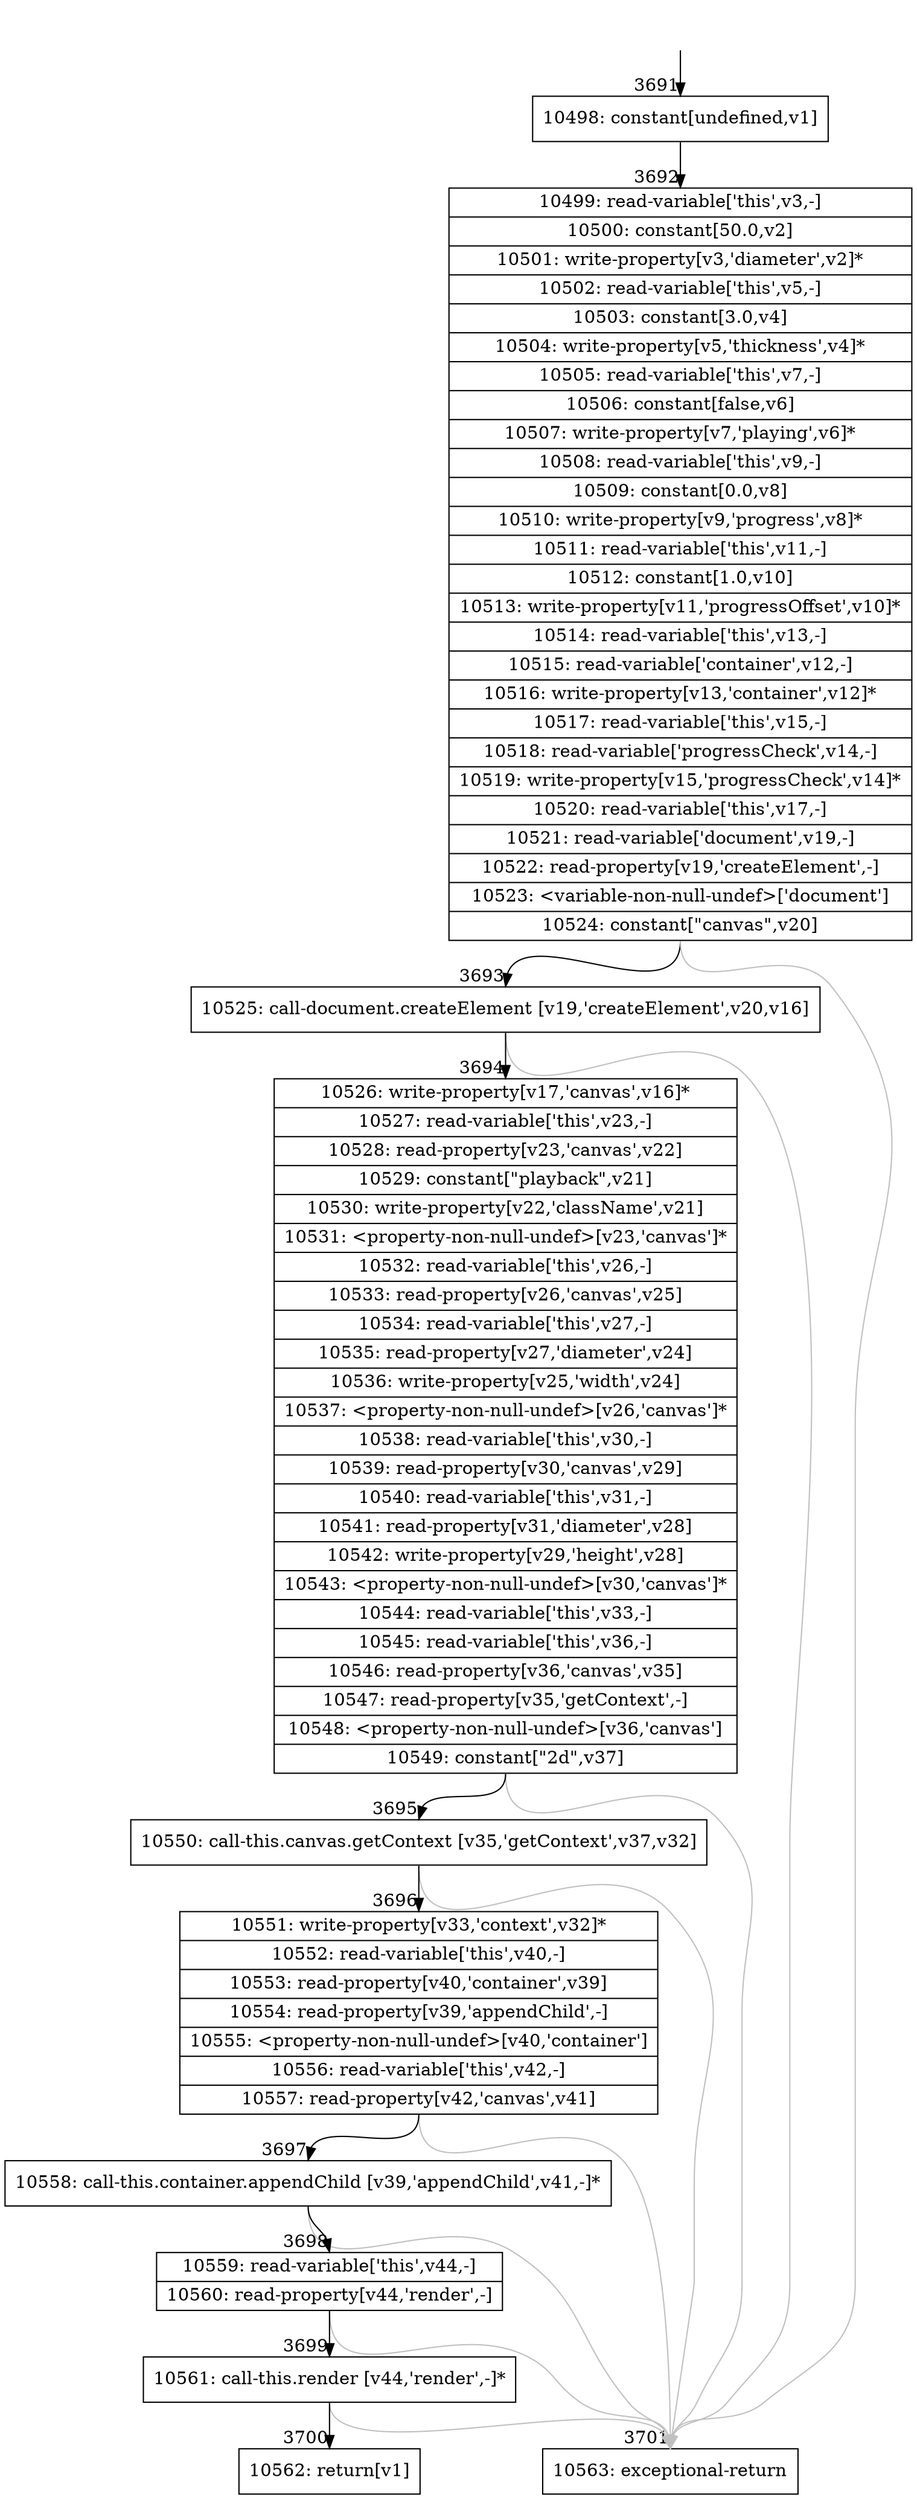digraph {
rankdir="TD"
BB_entry216[shape=none,label=""];
BB_entry216 -> BB3691 [tailport=s, headport=n, headlabel="    3691"]
BB3691 [shape=record label="{10498: constant[undefined,v1]}" ] 
BB3691 -> BB3692 [tailport=s, headport=n, headlabel="      3692"]
BB3692 [shape=record label="{10499: read-variable['this',v3,-]|10500: constant[50.0,v2]|10501: write-property[v3,'diameter',v2]*|10502: read-variable['this',v5,-]|10503: constant[3.0,v4]|10504: write-property[v5,'thickness',v4]*|10505: read-variable['this',v7,-]|10506: constant[false,v6]|10507: write-property[v7,'playing',v6]*|10508: read-variable['this',v9,-]|10509: constant[0.0,v8]|10510: write-property[v9,'progress',v8]*|10511: read-variable['this',v11,-]|10512: constant[1.0,v10]|10513: write-property[v11,'progressOffset',v10]*|10514: read-variable['this',v13,-]|10515: read-variable['container',v12,-]|10516: write-property[v13,'container',v12]*|10517: read-variable['this',v15,-]|10518: read-variable['progressCheck',v14,-]|10519: write-property[v15,'progressCheck',v14]*|10520: read-variable['this',v17,-]|10521: read-variable['document',v19,-]|10522: read-property[v19,'createElement',-]|10523: \<variable-non-null-undef\>['document']|10524: constant[\"canvas\",v20]}" ] 
BB3692 -> BB3693 [tailport=s, headport=n, headlabel="      3693"]
BB3692 -> BB3701 [tailport=s, headport=n, color=gray, headlabel="      3701"]
BB3693 [shape=record label="{10525: call-document.createElement [v19,'createElement',v20,v16]}" ] 
BB3693 -> BB3694 [tailport=s, headport=n, headlabel="      3694"]
BB3693 -> BB3701 [tailport=s, headport=n, color=gray]
BB3694 [shape=record label="{10526: write-property[v17,'canvas',v16]*|10527: read-variable['this',v23,-]|10528: read-property[v23,'canvas',v22]|10529: constant[\"playback\",v21]|10530: write-property[v22,'className',v21]|10531: \<property-non-null-undef\>[v23,'canvas']*|10532: read-variable['this',v26,-]|10533: read-property[v26,'canvas',v25]|10534: read-variable['this',v27,-]|10535: read-property[v27,'diameter',v24]|10536: write-property[v25,'width',v24]|10537: \<property-non-null-undef\>[v26,'canvas']*|10538: read-variable['this',v30,-]|10539: read-property[v30,'canvas',v29]|10540: read-variable['this',v31,-]|10541: read-property[v31,'diameter',v28]|10542: write-property[v29,'height',v28]|10543: \<property-non-null-undef\>[v30,'canvas']*|10544: read-variable['this',v33,-]|10545: read-variable['this',v36,-]|10546: read-property[v36,'canvas',v35]|10547: read-property[v35,'getContext',-]|10548: \<property-non-null-undef\>[v36,'canvas']|10549: constant[\"2d\",v37]}" ] 
BB3694 -> BB3695 [tailport=s, headport=n, headlabel="      3695"]
BB3694 -> BB3701 [tailport=s, headport=n, color=gray]
BB3695 [shape=record label="{10550: call-this.canvas.getContext [v35,'getContext',v37,v32]}" ] 
BB3695 -> BB3696 [tailport=s, headport=n, headlabel="      3696"]
BB3695 -> BB3701 [tailport=s, headport=n, color=gray]
BB3696 [shape=record label="{10551: write-property[v33,'context',v32]*|10552: read-variable['this',v40,-]|10553: read-property[v40,'container',v39]|10554: read-property[v39,'appendChild',-]|10555: \<property-non-null-undef\>[v40,'container']|10556: read-variable['this',v42,-]|10557: read-property[v42,'canvas',v41]}" ] 
BB3696 -> BB3697 [tailport=s, headport=n, headlabel="      3697"]
BB3696 -> BB3701 [tailport=s, headport=n, color=gray]
BB3697 [shape=record label="{10558: call-this.container.appendChild [v39,'appendChild',v41,-]*}" ] 
BB3697 -> BB3698 [tailport=s, headport=n, headlabel="      3698"]
BB3697 -> BB3701 [tailport=s, headport=n, color=gray]
BB3698 [shape=record label="{10559: read-variable['this',v44,-]|10560: read-property[v44,'render',-]}" ] 
BB3698 -> BB3699 [tailport=s, headport=n, headlabel="      3699"]
BB3698 -> BB3701 [tailport=s, headport=n, color=gray]
BB3699 [shape=record label="{10561: call-this.render [v44,'render',-]*}" ] 
BB3699 -> BB3700 [tailport=s, headport=n, headlabel="      3700"]
BB3699 -> BB3701 [tailport=s, headport=n, color=gray]
BB3700 [shape=record label="{10562: return[v1]}" ] 
BB3701 [shape=record label="{10563: exceptional-return}" ] 
//#$~ 4224
}
